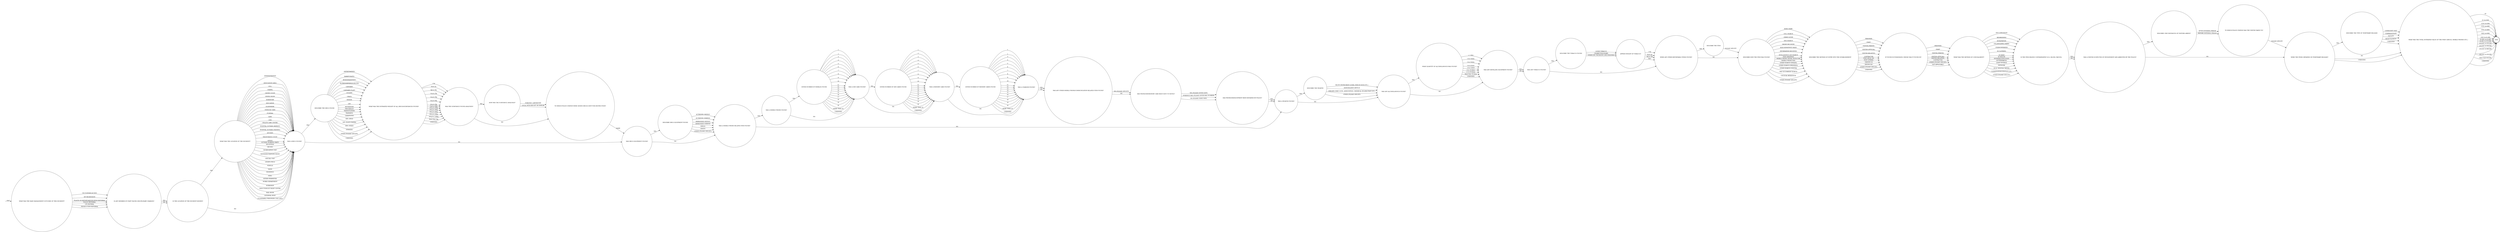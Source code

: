 digraph OLD_FINDS4 {  rankdir=LR;
  node [shape = circle];
  START_NODE [label="", shape=none];
  START_NODE -> 57284 [label = "start"];
  END_NODE [label="END", shape="doublecircle"];
  57284 [label = "WHAT WAS THE MAIN MANAGEMENT OUTCOME OF THIS INCIDENT?"];
  57284 -> 57285 [label = "NO FURTHER ACTION"];
  57284 -> 57285 [label = "IEP REGRESSION"];
  57284 -> 57285 [label = "PLACED ON REPORT/ADJUDICATION REFERRAL"];
  57284 -> 57285 [label = "POLICE REFERRAL"];
  57284 -> 57285 [label = "CPS REFRRAL"];
  57284 -> 57285 [label = "PROSECUTION REFERRAL"];
  57285 [label = "IS ANY MEMBER OF STAFF FACING DISCIPLINARY CHARGES?"];
  57285 -> 57286 [label = "YES"];
  57285 -> 57286 [label = "NO"];
  57286 [label = "IS THE LOCATION OF THE INCIDENT KNOWN?"];
  57286 -> 57287 [label = "YES"];
  57286 -> 57288 [label = "NO"];
  57287 [label = "WHAT WAS THE LOCATION OF THE INCIDENT?"];
  57287 -> 57288 [label = "ADMINISTRATION"];
  57287 -> 57288 [label = "ASSOCIATION AREA"];
  57287 -> 57288 [label = "CELL"];
  57287 -> 57288 [label = "CHAPEL"];
  57287 -> 57288 [label = "CROWN COURT"];
  57287 -> 57288 [label = "DINING ROOM"];
  57287 -> 57288 [label = "DORMITORY"];
  57287 -> 57288 [label = "EDUCATION"];
  57287 -> 57288 [label = "ELSEWHERE"];
  57287 -> 57288 [label = "EXERCISE YARD"];
  57287 -> 57288 [label = "FUNERAL"];
  57287 -> 57288 [label = "GATE"];
  57287 -> 57288 [label = "GYM"];
  57287 -> 57288 [label = "HEALTH CARE CENTRE"];
  57287 -> 57288 [label = "HOSPITAL OUTSIDE (PATIENT)"];
  57287 -> 57288 [label = "HOSPITAL OUTSIDE (VISITING)"];
  57287 -> 57288 [label = "KITCHEN"];
  57287 -> 57288 [label = "MAGISTRATES COURT"];
  57287 -> 57288 [label = "OFFICE"];
  57287 -> 57288 [label = "OUTSIDE WORKING PARTY"];
  57287 -> 57288 [label = "RECEPTION"];
  57287 -> 57288 [label = "RECESS"];
  57287 -> 57288 [label = "SEGREGATION UNIT"];
  57287 -> 57288 [label = "SHOWERS/CHANGING ROOM"];
  57287 -> 57288 [label = "SPECIAL UNIT"];
  57287 -> 57288 [label = "SPORTS FIELD"];
  57287 -> 57288 [label = "VEHICLE"];
  57287 -> 57288 [label = "VISITS"];
  57287 -> 57288 [label = "WEDDINGS"];
  57287 -> 57288 [label = "WING"];
  57287 -> 57288 [label = "WITHIN PERIMETER"];
  57287 -> 57288 [label = "WORKS DEPARTMENT"];
  57287 -> 57288 [label = "WORKSHOP"];
  57287 -> 57288 [label = "INDUCTION/1ST NIGHT CENTRE"];
  57287 -> 57288 [label = "MAIL ROOM"];
  57287 -> 57288 [label = "EXTERNAL ROOF"];
  57287 -> 57288 [label = "VULNERABLE PRISONERS UNIT (VPU)"];
  57288 [label = "WAS A DRUG FOUND?"];
  57288 -> 57289 [label = "YES"];
  57288 -> 57294 [label = "NO"];
  57289 [label = "DESCRIBE THE DRUG FOUND"];
  57289 -> 57290 [label = "AMPHETAMINES"];
  57289 -> 57290 [label = "BARBITURATES"];
  57289 -> 57290 [label = "BENZODIAZEPINES"];
  57289 -> 57290 [label = "BUPRENORPHINE/SUBUTEX"];
  57289 -> 57290 [label = "CANNABIS"];
  57289 -> 57290 [label = "CANNABIS PLANT"];
  57289 -> 57290 [label = "COCAINE"];
  57289 -> 57290 [label = "CRACK"];
  57289 -> 57290 [label = "HEROIN"];
  57289 -> 57290 [label = "LSD"];
  57289 -> 57290 [label = "METHADONE"];
  57289 -> 57290 [label = "PREGABALIN"];
  57289 -> 57290 [label = "TRANQUILISERS"];
  57289 -> 57290 [label = "TRAMADOL"];
  57289 -> 57290 [label = "GABAPENTIN"];
  57289 -> 57290 [label = "NPS: SPICE"];
  57289 -> 57290 [label = "NPS: BLACK MAMBA"];
  57289 -> 57290 [label = "NPS: OTHER"];
  57289 -> 57290 [label = "STEROIDS"];
  57289 -> 57290 [label = "OTHER (PLEASE SPECIFY)"];
  57289 -> 57290 [label = "UNKNOWN"];
  57290 [label = "WHAT WAS THE ESTIMATED WEIGHT OF ALL DRUGS/SUBSTANCES FOUND?"];
  57290 -> 57291 [label = "<1g"];
  57290 -> 57291 [label = "2g to 5g"];
  57290 -> 57291 [label = "6g to 10g"];
  57290 -> 57291 [label = "11g to 20g"];
  57290 -> 57291 [label = "21g to 30g"];
  57290 -> 57291 [label = "31g to 40g"];
  57290 -> 57291 [label = "41g to 50g"];
  57290 -> 57291 [label = "51g to 100g"];
  57290 -> 57291 [label = "101g to 200g"];
  57290 -> 57291 [label = "201g to 300g"];
  57290 -> 57291 [label = "301g to 400g"];
  57290 -> 57291 [label = "401g to 500g"];
  57290 -> 57291 [label = "501g to 1,000g"];
  57290 -> 57291 [label = "More than 1kg"];
  57290 -> 57291 [label = "UNKNOWN"];
  57291 [label = "WAS THE SUBSTANCE FOUND ANALYSED?"];
  57291 -> 57292 [label = "YES"];
  57291 -> 57293 [label = "NO"];
  57292 [label = "HOW WAS THE SUBSTANCE ANALYSED?"];
  57292 -> 57293 [label = "FORENSIC LABORATORY"];
  57292 -> 57293 [label = "LOCAL WITH BDH KIT OR SIMILAR"];
  57293 [label = "TO WHICH POLICE STATION WERE SEIZED DRUGS SENT FOR DESTRUCTION?"];
  57293 -> 57294 [label = "NAME"];
  57294 [label = "WAS DRUG EQUIPMENT FOUND?"];
  57294 -> 57295 [label = "YES"];
  57294 -> 57296 [label = "NO"];
  57295 [label = "DESCRIBE DRUG EQUIPMENT FOUND"];
  57295 -> 57296 [label = "AUTHENTIC NEEDLE"];
  57295 -> 57296 [label = "AUTHENTIC SYRINGE"];
  57295 -> 57296 [label = "IMPROVISED NEEDLE"];
  57295 -> 57296 [label = "IMPROVISED SYRINGE"];
  57295 -> 57296 [label = "PIPE(S)"];
  57295 -> 57296 [label = "ROACH"];
  57295 -> 57296 [label = "OTHER (PLEASE SPECIFY)"];
  57296 [label = "WAS A MOBILE PHONE RELATED ITEM FOUND?"];
  57296 -> 57297 [label = "YES"];
  57296 -> 57307 [label = "NO"];
  57297 [label = "WAS A MOBILE PHONE FOUND?"];
  57297 -> 57298 [label = "YES"];
  57297 -> 57299 [label = "NO"];
  57298 [label = "ENTER NUMBER OF MOBILES FOUND"];
  57298 -> 57299 [label = "1"];
  57298 -> 57299 [label = "2"];
  57298 -> 57299 [label = "3"];
  57298 -> 57299 [label = "4"];
  57298 -> 57299 [label = "5"];
  57298 -> 57299 [label = "6"];
  57298 -> 57299 [label = "7"];
  57298 -> 57299 [label = "8"];
  57298 -> 57299 [label = "9"];
  57298 -> 57299 [label = "10"];
  57298 -> 57299 [label = "11"];
  57298 -> 57299 [label = "12"];
  57298 -> 57299 [label = "13"];
  57298 -> 57299 [label = "14"];
  57298 -> 57299 [label = "15"];
  57298 -> 57299 [label = "16"];
  57298 -> 57299 [label = "17"];
  57298 -> 57299 [label = "18"];
  57298 -> 57299 [label = "19"];
  57298 -> 57299 [label = "20"];
  57298 -> 57299 [label = "MORE THAN 20"];
  57298 -> 57299 [label = "UNKNOWN"];
  57299 [label = "WAS A SIM CARD FOUND?"];
  57299 -> 57300 [label = "YES"];
  57299 -> 57301 [label = "NO"];
  57300 [label = "ENTER NUMBER OF SIM CARDS FOUND"];
  57300 -> 57301 [label = "1"];
  57300 -> 57301 [label = "2"];
  57300 -> 57301 [label = "3"];
  57300 -> 57301 [label = "4"];
  57300 -> 57301 [label = "5"];
  57300 -> 57301 [label = "6"];
  57300 -> 57301 [label = "7"];
  57300 -> 57301 [label = "8"];
  57300 -> 57301 [label = "9"];
  57300 -> 57301 [label = "10"];
  57300 -> 57301 [label = "11"];
  57300 -> 57301 [label = "12"];
  57300 -> 57301 [label = "13"];
  57300 -> 57301 [label = "14"];
  57300 -> 57301 [label = "15"];
  57300 -> 57301 [label = "16"];
  57300 -> 57301 [label = "17"];
  57300 -> 57301 [label = "18"];
  57300 -> 57301 [label = "19"];
  57300 -> 57301 [label = "20"];
  57300 -> 57301 [label = "MORE THAN 20"];
  57300 -> 57301 [label = "UNKNOWN"];
  57301 [label = " WAS A MEMORY CARD FOUND?"];
  57301 -> 57302 [label = "YES"];
  57301 -> 57303 [label = "NO"];
  57302 [label = "ENTER NUMBER OF MEMORY CARDS FOUND"];
  57302 -> 57303 [label = "1"];
  57302 -> 57303 [label = "2"];
  57302 -> 57303 [label = "3"];
  57302 -> 57303 [label = "4"];
  57302 -> 57303 [label = "5"];
  57302 -> 57303 [label = "6"];
  57302 -> 57303 [label = "7"];
  57302 -> 57303 [label = "8"];
  57302 -> 57303 [label = "9"];
  57302 -> 57303 [label = "10"];
  57302 -> 57303 [label = "11"];
  57302 -> 57303 [label = "12"];
  57302 -> 57303 [label = "13"];
  57302 -> 57303 [label = "14"];
  57302 -> 57303 [label = "15"];
  57302 -> 57303 [label = "16"];
  57302 -> 57303 [label = "17"];
  57302 -> 57303 [label = "18"];
  57302 -> 57303 [label = "19"];
  57302 -> 57303 [label = "20"];
  57302 -> 57303 [label = "MORE THAN 20"];
  57302 -> 57303 [label = "UNKNOWN"];
  57303 [label = "WAS A CHARGER FOUND?"];
  57303 -> 57304 [label = "YES"];
  57303 -> 57304 [label = "NO"];
  57304 [label = "WAS ANY OTHER MOBILE PHONE/COMMUNICATION RELATED ITEM FOUND?"];
  57304 -> 57305 [label = "YES (PLEASE SPECIFY)"];
  57304 -> 57305 [label = "NO"];
  57305 [label = "HAS PHONE/SIM/MEMORY CARD BEEN SENT TO NDTSG?"];
  57305 -> 57306 [label = "YES (PLEASE ENTER DATE)"];
  57305 -> 57306 [label = "EVIDENCE BAG (PLEASE ENTER BAG NUMBER)"];
  57305 -> 57306 [label = "NO (PLEASE STATE WHY)"];
  57306 [label = "HAS PHONE/SIM/EQUIPMENT BEEN RETAINED BY POLICE?"];
  57306 -> 57307 [label = "YES"];
  57306 -> 57307 [label = "NO"];
  57307 [label = "WAS A WEAPON FOUND?"];
  57307 -> 57308 [label = "YES"];
  57307 -> 57309 [label = "NO"];
  57308 [label = "DESCRIBE THE WEAPON"];
  57308 -> 57309 [label = "BLUNT INSTRUMENT (COSH, ITEM IN SOCK ETC.)"];
  57308 -> 57309 [label = "KNIFE/BLADED ARTICLE"];
  57308 -> 57309 [label = "FIREARM (FAKE GUNS, AMMUNITION, CHEMIICAL INCAPACITANT ETC.)"];
  57308 -> 57309 [label = "OTHER (PLEASE SPECIFY)"];
  57309 [label = "WAS ANY ALCOHOL/HOOCH FOUND?"];
  57309 -> 57310 [label = "YES"];
  57309 -> 57311 [label = "NO"];
  57310 [label = "WHAT QUANTITY OF ALCOHOL/HOOCH WAS FOUND?"];
  57310 -> 57311 [label = "< 1 litre"];
  57310 -> 57311 [label = "1 to 2 litres"];
  57310 -> 57311 [label = "2 to 3 litres"];
  57310 -> 57311 [label = "3 to 4 litres"];
  57310 -> 57311 [label = " 4 to 5 litres"];
  57310 -> 57311 [label = "6 to 10 litres"];
  57310 -> 57311 [label = "11 to 20 litres"];
  57310 -> 57311 [label = "More than 20 litres"];
  57310 -> 57311 [label = "UNKNOWN"];
  57311 [label = "WAS ANY DISTILLING EQUIPMENT FOUND?"];
  57311 -> 57312 [label = "YES"];
  57311 -> 57312 [label = "NO"];
  57312 [label = "WAS ANY TOBACCO FOUND?"];
  57312 -> 57313 [label = "YES"];
  57312 -> 57315 [label = "NO"];
  57313 [label = "DESCRIBE THE TOBACCO FOUND"];
  57313 -> 57314 [label = "LOOSE TOBACCO"];
  57313 -> 57314 [label = "CIGARETTES/CIGARS"];
  57313 -> 57314 [label = "OTHER (INC PACKAGING AND ROACHES)"];
  57314 [label = "APPROX WEIGHT OF TOBACCO?"];
  57314 -> 57315 [label = "<1g"];
  57314 -> 57315 [label = "2g to 5g"];
  57314 -> 57315 [label = "6g to 10g"];
  57314 -> 57315 [label = "10g+"];
  57315 [label = "WERE ANY OTHER REPORTABLE ITEMS FOUND?"];
  57315 -> 57316 [label = "YES"];
  57315 -> 57317 [label = "NO"];
  57316 [label = "DESCRIBE THE ITEM"];
  57316 -> 57317 [label = "PLEASE SPECIFY"];
  57317 [label = "DESCRIBE HOW THE ITEM WAS FOUND?"];
  57317 -> 57318 [label = "BOSS CHAIR"];
  57317 -> 57318 [label = "CELL SEARCH"];
  57317 -> 57318 [label = "CRIME SCENE"];
  57317 -> 57318 [label = "DOG SEARCH"];
  57317 -> 57318 [label = "DRONE RECOVERY"];
  57317 -> 57318 [label = "HIGH SENSITIVITY WAND"];
  57317 -> 57318 [label = "INFORMATION RECEIVED"];
  57317 -> 57318 [label = "INTELLIGENCE LED SEARCH"];
  57317 -> 57318 [label = "ITEM OBSERVED"];
  57317 -> 57318 [label = "MOBILE PHONE SIGNAL DETECTOR"];
  57317 -> 57318 [label = "MOBILE PHONE ROD"];
  57317 -> 57318 [label = "OTHER SEARCH (INMATE)"];
  57317 -> 57318 [label = "OTHER SEARCH (PREMISES)"];
  57317 -> 57318 [label = "OTHER SEARCH (VISITOR)"];
  57317 -> 57318 [label = "PRE-OCCUPATION SEARCH"];
  57317 -> 57318 [label = "UNUSUAL BEHAVIOUR"];
  57317 -> 57318 [label = "OTHER (PLEASE SPECIFY)"];
  57318 [label = "DESCRIBE THE METHOD OF ENTRY INTO THE ESTABLISHMENT"];
  57318 -> 57319 [label = "PRISONER"];
  57318 -> 57319 [label = "STAFF"];
  57318 -> 57319 [label = "VISITOR (FRIEND)"];
  57318 -> 57319 [label = "VISITOR (OFFICIAL)"];
  57318 -> 57319 [label = "VISITOR (RELATIVE)"];
  57318 -> 57319 [label = "CONTRACTOR"];
  57318 -> 57319 [label = "POST (RULE 39)"];
  57318 -> 57319 [label = "POST (OTHER)"];
  57318 -> 57319 [label = "THROWN IN"];
  57318 -> 57319 [label = "DRONE/UAV"];
  57318 -> 57319 [label = "OTHER (PLEASE SPECIFY)"];
  57318 -> 57319 [label = "UNKNOWN"];
  57319 [label = "IF FOUND IN POSSESSION, WHOSE WAS IT FOUND IN?"];
  57319 -> 57320 [label = "PRISONER"];
  57319 -> 57320 [label = "STAFF"];
  57319 -> 57320 [label = "VISITOR (FRIEND)"];
  57319 -> 57320 [label = "VISITOR (OFFICIAL)"];
  57319 -> 57320 [label = "VISITOR (RELATIVE)"];
  57319 -> 57320 [label = "CONTRACTOR"];
  57319 -> 57320 [label = "OTHER (PLEASE SPECIFY)"];
  57319 -> 57320 [label = "NOT APPLICABLE"];
  57320 [label = "WHAT WAS THE METHOD OF CONCEALMENT?"];
  57320 -> 57321 [label = "NOT CONCEALED"];
  57320 -> 57321 [label = "BED/BEDDING"];
  57320 -> 57321 [label = "BOOK/PAPERS"];
  57320 -> 57321 [label = "CELL/BUILDING FABRIC"];
  57320 -> 57321 [label = "FOOD/CONTAINER"];
  57320 -> 57321 [label = "IN CLOTHING"];
  57320 -> 57321 [label = "IN HAND"];
  57320 -> 57321 [label = "IN MOUTH"];
  57320 -> 57321 [label = "INTERNALLY/PLUGGED"];
  57320 -> 57321 [label = "LETTER/PARCEL"];
  57320 -> 57321 [label = "LIGHT FITTINGS"];
  57320 -> 57321 [label = "PIPEWORK"];
  57320 -> 57321 [label = "RULE 39/LEGAL PAPERS"];
  57320 -> 57321 [label = "TV/RADIO/DVD/CONSOLES ETC."];
  57320 -> 57321 [label = "OTHER (PLEASE SPECIFY)"];
  57321 [label = "IS THE ITEM HEAVILY CONTAMINATED? (E.G. BLOOD, FAECES)"];
  57321 -> 57322 [label = "YES"];
  57321 -> 57322 [label = "NO"];
  57322 [label = "WAS A VISITOR SUSPECTED OF INVOLVEMENT AND ARRESTED BY THE POLICE?"];
  57322 -> 57323 [label = "YES"];
  57322 -> 57325 [label = "NO"];
  57323 [label = "DESCRIBE CIRCUMSTANCES OF VISITORS ARREST"];
  57323 -> 57324 [label = "AFTER ENTERING PRISON"];
  57323 -> 57324 [label = "BEFORE ENTERING PRISON"];
  57324 [label = "TO WHICH POLICE STATION WAS THE VISITOR TAKEN TO?"];
  57324 -> 57325 [label = "PLEASE SPECIFY"];
  57325 [label = "WERE THE ITEMS OBTAINED ON TEMPORARY RELEASE?"];
  57325 -> 57326 [label = "YES"];
  57325 -> 57327 [label = "NO"];
  57325 -> 57327 [label = "UNKNOWN"];
  57326 [label = "DESCRIBE THE TYPE OF TEMPORARY RELEASE"];
  57326 -> 57327 [label = "COMMUNITY VISIT"];
  57326 -> 57327 [label = "COMPASSIONATE"];
  57326 -> 57327 [label = "FACILITY"];
  57326 -> 57327 [label = "RESETTLEMENT"];
  57326 -> 57327 [label = "UNKNOWN"];
  57327 [label = "WHAT WAS THE TOTAL ESTIMATED VALUE OF THE FIND? (DRUGS, MOBILE PHONES ETC.)"];
  57327 -> END_NODE [label = "£0"];
  57327 -> END_NODE [label = "£1 to £100"];
  57327 -> END_NODE [label = "£101 to £200"];
  57327 -> END_NODE [label = "£201 to £300"];
  57327 -> END_NODE [label = "£301 to £400"];
  57327 -> END_NODE [label = "£401 to £500"];
  57327 -> END_NODE [label = "£501 to £1,000"];
  57327 -> END_NODE [label = "£1,001 to £5,000"];
  57327 -> END_NODE [label = "£5,001 to £10,000"];
  57327 -> END_NODE [label = "£10,001 to £20,000"];
  57327 -> END_NODE [label = "£20,001 to £30,000"];
  57327 -> END_NODE [label = "£30,001 to £40,000"];
  57327 -> END_NODE [label = "£40,001 to £50,000"];
  57327 -> END_NODE [label = "More than £50,000"];
  57327 -> END_NODE [label = "UNKNOWN"];
}
